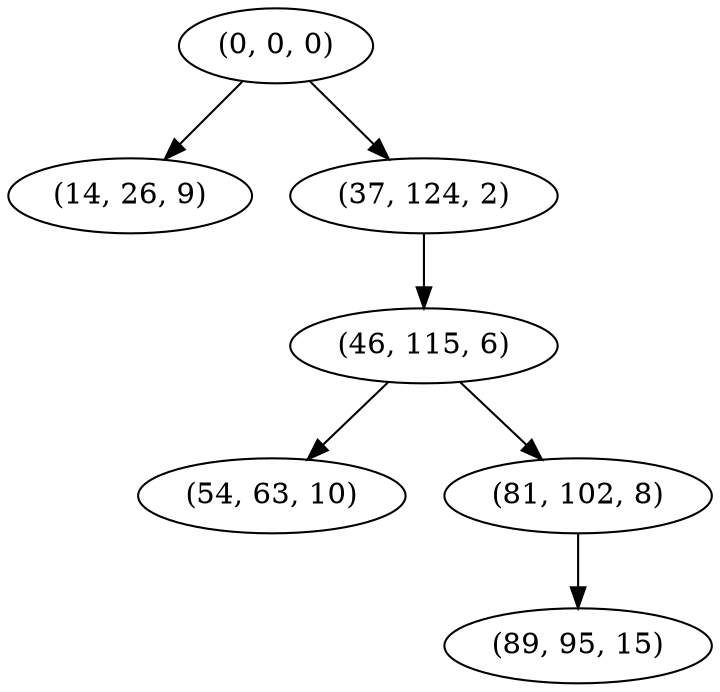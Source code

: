 digraph tree {
    "(0, 0, 0)";
    "(14, 26, 9)";
    "(37, 124, 2)";
    "(46, 115, 6)";
    "(54, 63, 10)";
    "(81, 102, 8)";
    "(89, 95, 15)";
    "(0, 0, 0)" -> "(14, 26, 9)";
    "(0, 0, 0)" -> "(37, 124, 2)";
    "(37, 124, 2)" -> "(46, 115, 6)";
    "(46, 115, 6)" -> "(54, 63, 10)";
    "(46, 115, 6)" -> "(81, 102, 8)";
    "(81, 102, 8)" -> "(89, 95, 15)";
}
